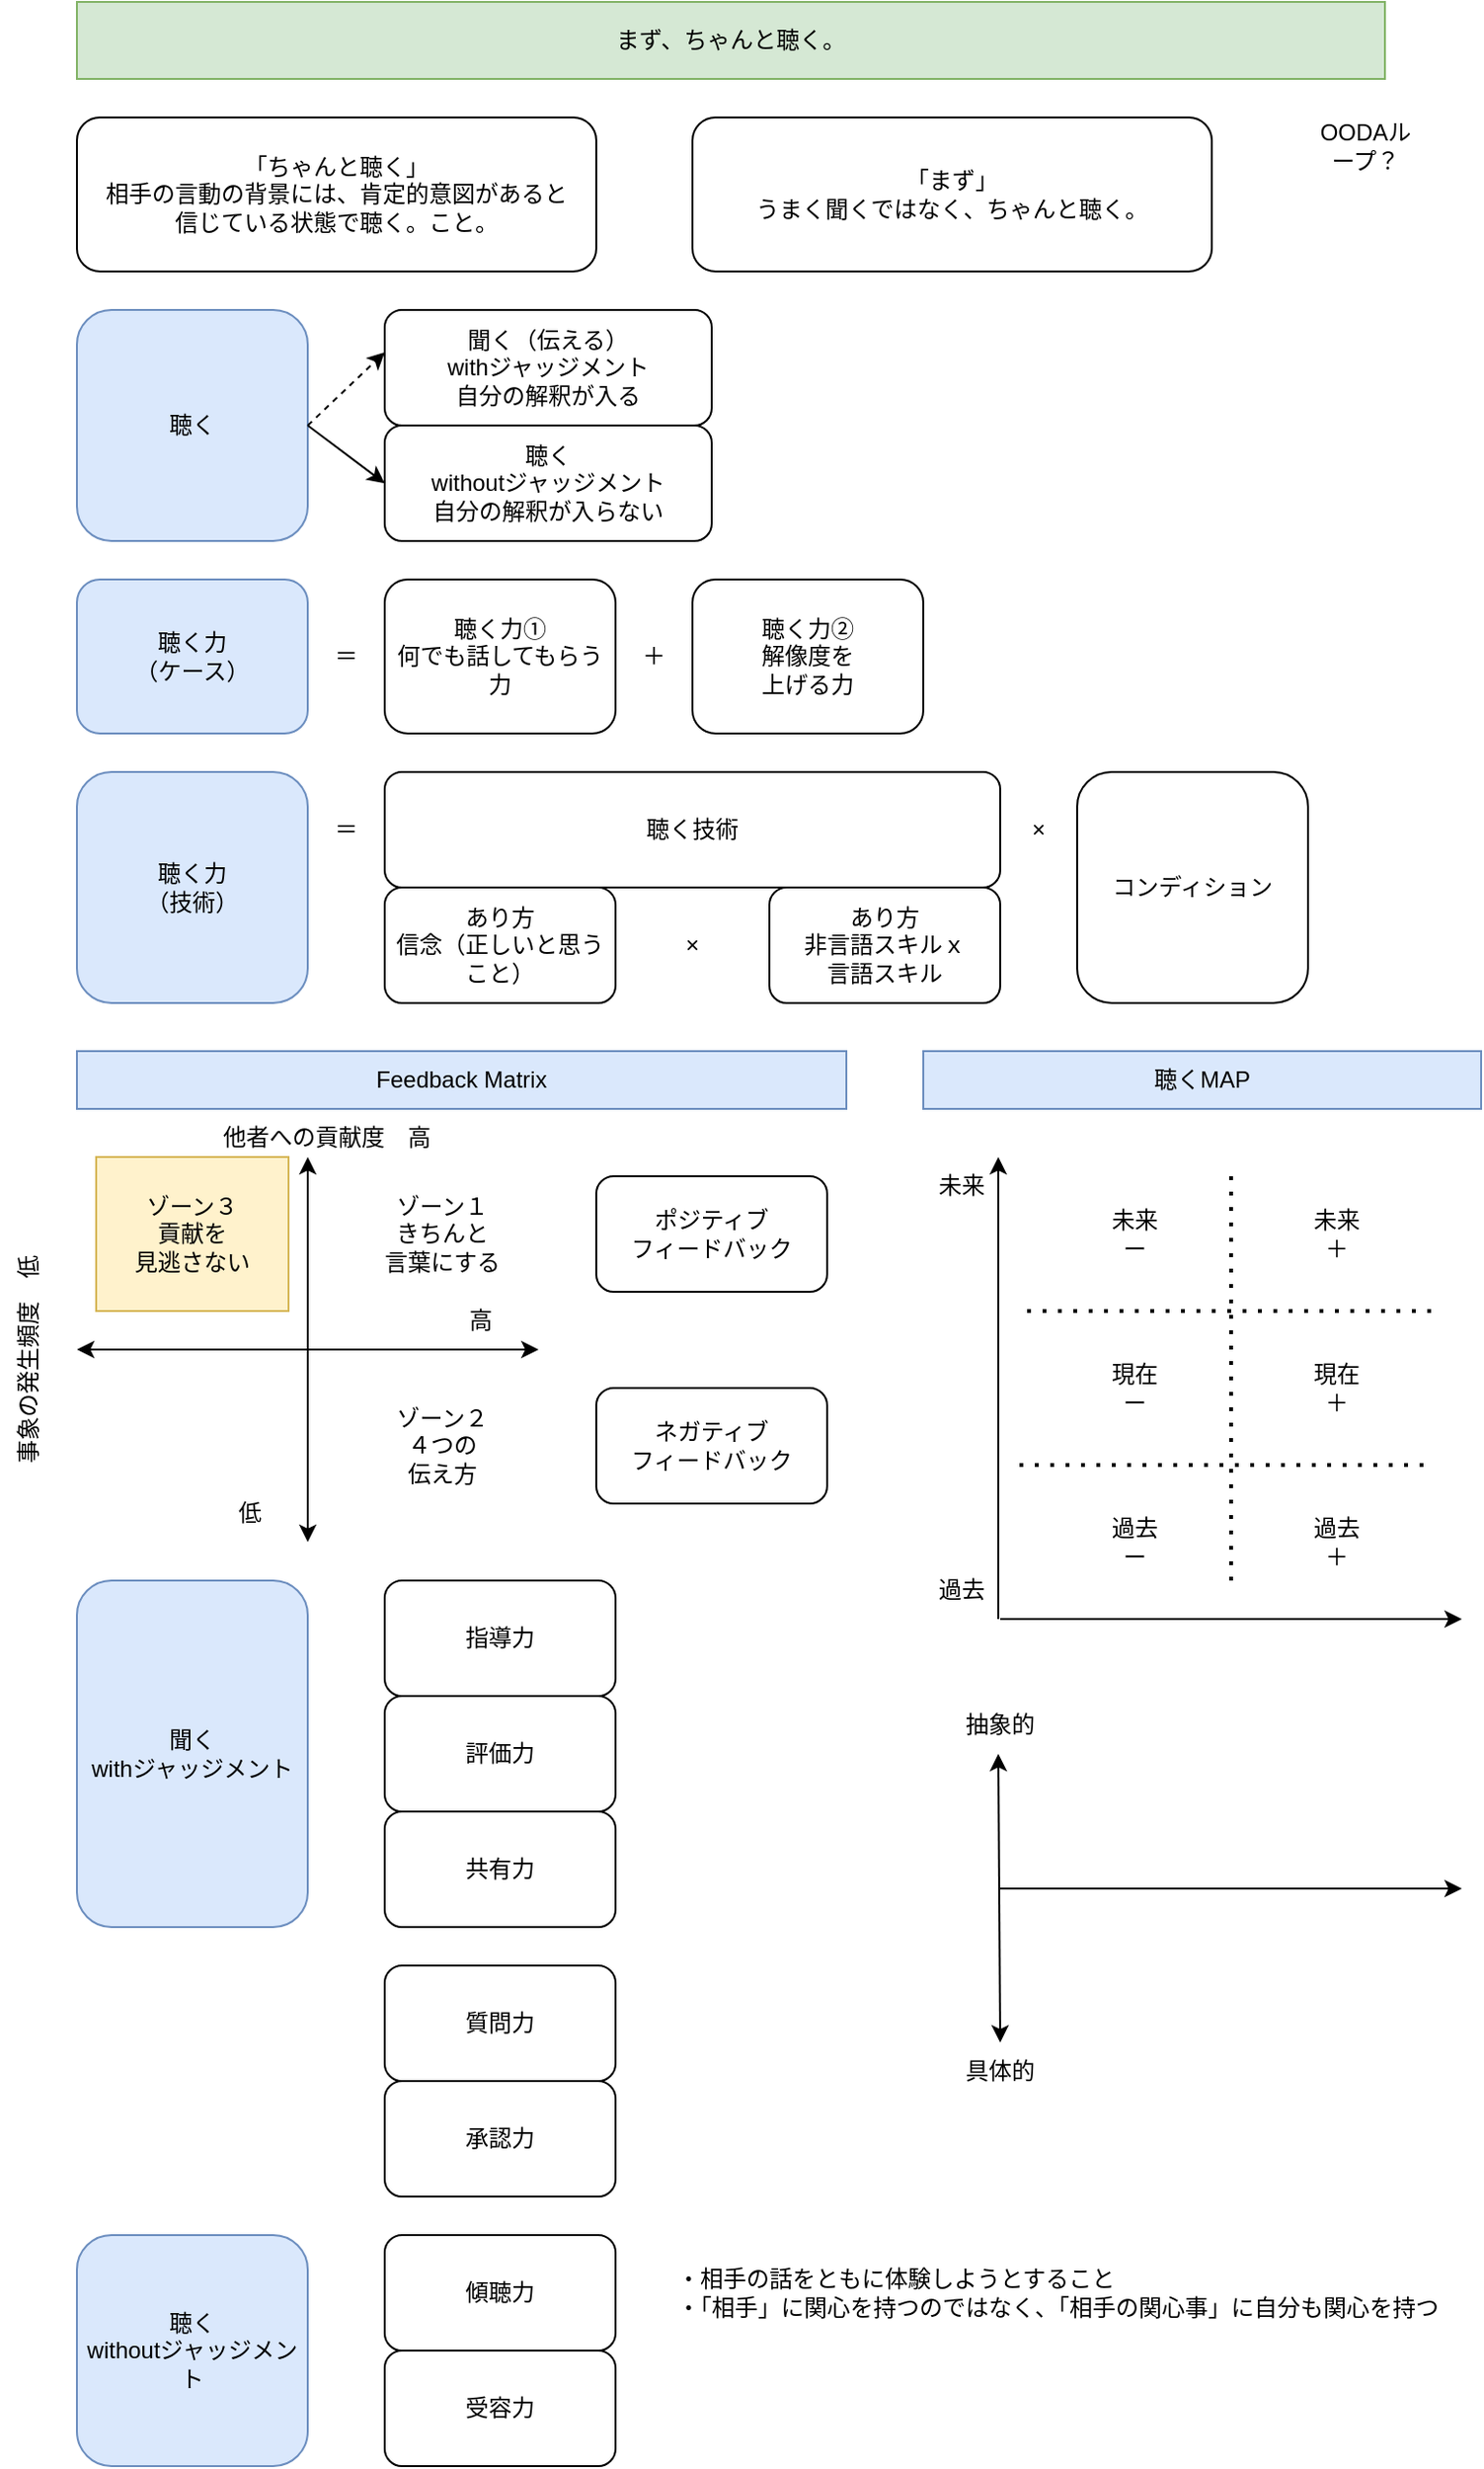 <mxfile version="26.0.8">
  <diagram name="ページ1" id="4HgTYoFACG-caNTI2MGD">
    <mxGraphModel dx="1143" dy="930" grid="1" gridSize="10" guides="1" tooltips="1" connect="1" arrows="1" fold="1" page="1" pageScale="1" pageWidth="827" pageHeight="1169" math="0" shadow="0">
      <root>
        <mxCell id="0" />
        <mxCell id="1" parent="0" />
        <mxCell id="07Ang8cjGGsQBQ0ae3U9-1" value="まず、ちゃんと聴く。" style="text;html=1;align=center;verticalAlign=middle;whiteSpace=wrap;rounded=0;fillColor=#d5e8d4;strokeColor=#82b366;" vertex="1" parent="1">
          <mxGeometry x="80" y="40" width="680" height="40" as="geometry" />
        </mxCell>
        <mxCell id="07Ang8cjGGsQBQ0ae3U9-2" value="「ちゃんと聴く」&lt;div&gt;相手の言動の背景には、&lt;span style=&quot;background-color: transparent; color: light-dark(rgb(0, 0, 0), rgb(255, 255, 255));&quot;&gt;肯定的意図があると&lt;/span&gt;&lt;/div&gt;&lt;div&gt;&lt;span style=&quot;background-color: transparent; color: light-dark(rgb(0, 0, 0), rgb(255, 255, 255));&quot;&gt;信じている状態で聴く。こと。&lt;/span&gt;&lt;/div&gt;" style="rounded=1;whiteSpace=wrap;html=1;" vertex="1" parent="1">
          <mxGeometry x="80" y="100" width="270" height="80" as="geometry" />
        </mxCell>
        <mxCell id="07Ang8cjGGsQBQ0ae3U9-4" value="聴く力&lt;div&gt;（ケース）&lt;/div&gt;" style="rounded=1;whiteSpace=wrap;html=1;fillColor=#dae8fc;strokeColor=#6c8ebf;" vertex="1" parent="1">
          <mxGeometry x="80" y="340" width="120" height="80" as="geometry" />
        </mxCell>
        <mxCell id="07Ang8cjGGsQBQ0ae3U9-5" value="聴く力①&lt;div&gt;何でも話してもらう力&lt;/div&gt;" style="rounded=1;whiteSpace=wrap;html=1;" vertex="1" parent="1">
          <mxGeometry x="240" y="340" width="120" height="80" as="geometry" />
        </mxCell>
        <mxCell id="07Ang8cjGGsQBQ0ae3U9-6" value="聴く力➁&lt;div&gt;解像度を&lt;/div&gt;&lt;div&gt;上げる力&lt;/div&gt;" style="rounded=1;whiteSpace=wrap;html=1;" vertex="1" parent="1">
          <mxGeometry x="400" y="340" width="120" height="80" as="geometry" />
        </mxCell>
        <mxCell id="07Ang8cjGGsQBQ0ae3U9-7" value="＝" style="text;html=1;align=center;verticalAlign=middle;whiteSpace=wrap;rounded=0;" vertex="1" parent="1">
          <mxGeometry x="200" y="360" width="40" height="40" as="geometry" />
        </mxCell>
        <mxCell id="07Ang8cjGGsQBQ0ae3U9-8" value="＋" style="text;html=1;align=center;verticalAlign=middle;whiteSpace=wrap;rounded=0;" vertex="1" parent="1">
          <mxGeometry x="360" y="360" width="40" height="40" as="geometry" />
        </mxCell>
        <mxCell id="07Ang8cjGGsQBQ0ae3U9-10" value="聴く" style="rounded=1;whiteSpace=wrap;html=1;fillColor=#dae8fc;strokeColor=#6c8ebf;" vertex="1" parent="1">
          <mxGeometry x="80" y="200" width="120" height="120" as="geometry" />
        </mxCell>
        <mxCell id="07Ang8cjGGsQBQ0ae3U9-11" value="聞く（伝える）&lt;div&gt;withジャッジメント&lt;/div&gt;&lt;div&gt;自分の解釈が入る&lt;/div&gt;" style="rounded=1;whiteSpace=wrap;html=1;" vertex="1" parent="1">
          <mxGeometry x="240" y="200" width="170" height="60" as="geometry" />
        </mxCell>
        <mxCell id="07Ang8cjGGsQBQ0ae3U9-12" value="聴く&lt;div&gt;withoutジャッジメント&lt;/div&gt;&lt;div&gt;自分の解釈が入らない&lt;/div&gt;" style="rounded=1;whiteSpace=wrap;html=1;" vertex="1" parent="1">
          <mxGeometry x="240" y="260" width="170" height="60" as="geometry" />
        </mxCell>
        <mxCell id="07Ang8cjGGsQBQ0ae3U9-13" value="" style="endArrow=classic;html=1;rounded=0;entryX=0;entryY=0.367;entryDx=0;entryDy=0;entryPerimeter=0;exitX=1;exitY=0.5;exitDx=0;exitDy=0;dashed=1;" edge="1" parent="1" source="07Ang8cjGGsQBQ0ae3U9-10" target="07Ang8cjGGsQBQ0ae3U9-11">
          <mxGeometry width="50" height="50" relative="1" as="geometry">
            <mxPoint x="200" y="240" as="sourcePoint" />
            <mxPoint x="250" y="190" as="targetPoint" />
          </mxGeometry>
        </mxCell>
        <mxCell id="07Ang8cjGGsQBQ0ae3U9-14" value="" style="endArrow=classic;html=1;rounded=0;exitX=1;exitY=0.5;exitDx=0;exitDy=0;entryX=0;entryY=0.5;entryDx=0;entryDy=0;" edge="1" parent="1" source="07Ang8cjGGsQBQ0ae3U9-10" target="07Ang8cjGGsQBQ0ae3U9-12">
          <mxGeometry width="50" height="50" relative="1" as="geometry">
            <mxPoint x="220" y="370" as="sourcePoint" />
            <mxPoint x="240" y="300" as="targetPoint" />
          </mxGeometry>
        </mxCell>
        <mxCell id="07Ang8cjGGsQBQ0ae3U9-15" value="聴く力&lt;div&gt;（技術）&lt;/div&gt;" style="rounded=1;whiteSpace=wrap;html=1;fillColor=#dae8fc;strokeColor=#6c8ebf;" vertex="1" parent="1">
          <mxGeometry x="80" y="440" width="120" height="120" as="geometry" />
        </mxCell>
        <mxCell id="07Ang8cjGGsQBQ0ae3U9-16" value="あり方&lt;div&gt;信念（正しいと思うこと）&lt;/div&gt;" style="rounded=1;whiteSpace=wrap;html=1;" vertex="1" parent="1">
          <mxGeometry x="240" y="500" width="120" height="60" as="geometry" />
        </mxCell>
        <mxCell id="07Ang8cjGGsQBQ0ae3U9-17" value="あり方&lt;div&gt;非言語スキルｘ&lt;/div&gt;&lt;div&gt;言語スキル&lt;/div&gt;" style="rounded=1;whiteSpace=wrap;html=1;" vertex="1" parent="1">
          <mxGeometry x="440" y="500" width="120" height="60" as="geometry" />
        </mxCell>
        <mxCell id="07Ang8cjGGsQBQ0ae3U9-18" value="コンディション" style="rounded=1;whiteSpace=wrap;html=1;" vertex="1" parent="1">
          <mxGeometry x="600" y="440" width="120" height="120" as="geometry" />
        </mxCell>
        <mxCell id="07Ang8cjGGsQBQ0ae3U9-19" value="聴く技術" style="rounded=1;whiteSpace=wrap;html=1;" vertex="1" parent="1">
          <mxGeometry x="240" y="440" width="320" height="60" as="geometry" />
        </mxCell>
        <mxCell id="07Ang8cjGGsQBQ0ae3U9-20" value="＝" style="text;html=1;align=center;verticalAlign=middle;whiteSpace=wrap;rounded=0;" vertex="1" parent="1">
          <mxGeometry x="200" y="450" width="40" height="40" as="geometry" />
        </mxCell>
        <mxCell id="07Ang8cjGGsQBQ0ae3U9-21" value="×" style="text;html=1;align=center;verticalAlign=middle;whiteSpace=wrap;rounded=0;" vertex="1" parent="1">
          <mxGeometry x="380" y="510" width="40" height="40" as="geometry" />
        </mxCell>
        <mxCell id="07Ang8cjGGsQBQ0ae3U9-22" value="×" style="text;html=1;align=center;verticalAlign=middle;whiteSpace=wrap;rounded=0;" vertex="1" parent="1">
          <mxGeometry x="560" y="450" width="40" height="40" as="geometry" />
        </mxCell>
        <mxCell id="07Ang8cjGGsQBQ0ae3U9-23" value="「まず」&lt;div&gt;うまく聞くではなく、ちゃんと聴く。&lt;/div&gt;" style="rounded=1;whiteSpace=wrap;html=1;" vertex="1" parent="1">
          <mxGeometry x="400" y="100" width="270" height="80" as="geometry" />
        </mxCell>
        <mxCell id="07Ang8cjGGsQBQ0ae3U9-25" value="Feedback Matrix" style="text;html=1;align=center;verticalAlign=middle;whiteSpace=wrap;rounded=0;fillColor=#dae8fc;strokeColor=#6c8ebf;" vertex="1" parent="1">
          <mxGeometry x="80" y="585" width="400" height="30" as="geometry" />
        </mxCell>
        <mxCell id="07Ang8cjGGsQBQ0ae3U9-26" value="" style="endArrow=classic;startArrow=classic;html=1;rounded=0;" edge="1" parent="1">
          <mxGeometry width="50" height="50" relative="1" as="geometry">
            <mxPoint x="200" y="840" as="sourcePoint" />
            <mxPoint x="200" y="640" as="targetPoint" />
          </mxGeometry>
        </mxCell>
        <mxCell id="07Ang8cjGGsQBQ0ae3U9-27" value="" style="endArrow=classic;startArrow=classic;html=1;rounded=0;" edge="1" parent="1">
          <mxGeometry width="50" height="50" relative="1" as="geometry">
            <mxPoint x="80" y="740" as="sourcePoint" />
            <mxPoint x="320" y="740" as="targetPoint" />
          </mxGeometry>
        </mxCell>
        <mxCell id="07Ang8cjGGsQBQ0ae3U9-28" value="ゾーン１&lt;div&gt;きちんと&lt;/div&gt;&lt;div&gt;言葉にする&lt;/div&gt;" style="text;html=1;align=center;verticalAlign=middle;whiteSpace=wrap;rounded=0;" vertex="1" parent="1">
          <mxGeometry x="220" y="640" width="100" height="80" as="geometry" />
        </mxCell>
        <mxCell id="07Ang8cjGGsQBQ0ae3U9-29" value="ゾーン３&lt;div&gt;貢献を&lt;/div&gt;&lt;div&gt;見逃さない&lt;/div&gt;" style="text;html=1;align=center;verticalAlign=middle;whiteSpace=wrap;rounded=0;fillColor=#fff2cc;strokeColor=#d6b656;" vertex="1" parent="1">
          <mxGeometry x="90" y="640" width="100" height="80" as="geometry" />
        </mxCell>
        <mxCell id="07Ang8cjGGsQBQ0ae3U9-30" value="ゾーン２&lt;div&gt;４つの&lt;/div&gt;&lt;div&gt;伝え方&lt;/div&gt;" style="text;html=1;align=center;verticalAlign=middle;whiteSpace=wrap;rounded=0;" vertex="1" parent="1">
          <mxGeometry x="220" y="750" width="100" height="80" as="geometry" />
        </mxCell>
        <mxCell id="07Ang8cjGGsQBQ0ae3U9-32" value="ポジティブ&lt;div&gt;フィードバック&lt;/div&gt;" style="rounded=1;whiteSpace=wrap;html=1;" vertex="1" parent="1">
          <mxGeometry x="350" y="650" width="120" height="60" as="geometry" />
        </mxCell>
        <mxCell id="07Ang8cjGGsQBQ0ae3U9-33" value="ネガティブ&lt;div&gt;フィードバック&lt;/div&gt;" style="rounded=1;whiteSpace=wrap;html=1;" vertex="1" parent="1">
          <mxGeometry x="350" y="760" width="120" height="60" as="geometry" />
        </mxCell>
        <mxCell id="07Ang8cjGGsQBQ0ae3U9-34" value="他者への貢献度　高" style="text;html=1;align=center;verticalAlign=middle;whiteSpace=wrap;rounded=0;" vertex="1" parent="1">
          <mxGeometry x="150" y="615" width="120" height="30" as="geometry" />
        </mxCell>
        <mxCell id="07Ang8cjGGsQBQ0ae3U9-35" value="事象の発生頻度　低" style="text;html=1;align=center;verticalAlign=middle;whiteSpace=wrap;rounded=0;horizontal=0;" vertex="1" parent="1">
          <mxGeometry x="40" y="660" width="30" height="170" as="geometry" />
        </mxCell>
        <mxCell id="07Ang8cjGGsQBQ0ae3U9-37" value="低" style="text;html=1;align=center;verticalAlign=middle;whiteSpace=wrap;rounded=0;" vertex="1" parent="1">
          <mxGeometry x="140" y="810" width="60" height="30" as="geometry" />
        </mxCell>
        <mxCell id="07Ang8cjGGsQBQ0ae3U9-38" value="高" style="text;html=1;align=center;verticalAlign=middle;whiteSpace=wrap;rounded=0;" vertex="1" parent="1">
          <mxGeometry x="260" y="710" width="60" height="30" as="geometry" />
        </mxCell>
        <mxCell id="07Ang8cjGGsQBQ0ae3U9-40" value="聞く&lt;div&gt;withジャッジメント&lt;/div&gt;" style="rounded=1;whiteSpace=wrap;html=1;fillColor=#dae8fc;strokeColor=#6c8ebf;" vertex="1" parent="1">
          <mxGeometry x="80" y="860" width="120" height="180" as="geometry" />
        </mxCell>
        <mxCell id="07Ang8cjGGsQBQ0ae3U9-41" value="指導力" style="rounded=1;whiteSpace=wrap;html=1;" vertex="1" parent="1">
          <mxGeometry x="240" y="860" width="120" height="60" as="geometry" />
        </mxCell>
        <mxCell id="07Ang8cjGGsQBQ0ae3U9-42" value="評価力" style="rounded=1;whiteSpace=wrap;html=1;" vertex="1" parent="1">
          <mxGeometry x="240" y="920" width="120" height="60" as="geometry" />
        </mxCell>
        <mxCell id="07Ang8cjGGsQBQ0ae3U9-43" value="共有力" style="rounded=1;whiteSpace=wrap;html=1;" vertex="1" parent="1">
          <mxGeometry x="240" y="980" width="120" height="60" as="geometry" />
        </mxCell>
        <mxCell id="07Ang8cjGGsQBQ0ae3U9-44" value="聴く&lt;div&gt;withoutジャッジメント&lt;/div&gt;" style="rounded=1;whiteSpace=wrap;html=1;fillColor=#dae8fc;strokeColor=#6c8ebf;" vertex="1" parent="1">
          <mxGeometry x="80" y="1200" width="120" height="120" as="geometry" />
        </mxCell>
        <mxCell id="07Ang8cjGGsQBQ0ae3U9-45" value="質問力" style="rounded=1;whiteSpace=wrap;html=1;" vertex="1" parent="1">
          <mxGeometry x="240" y="1060" width="120" height="60" as="geometry" />
        </mxCell>
        <mxCell id="07Ang8cjGGsQBQ0ae3U9-46" value="承認力" style="rounded=1;whiteSpace=wrap;html=1;" vertex="1" parent="1">
          <mxGeometry x="240" y="1120" width="120" height="60" as="geometry" />
        </mxCell>
        <mxCell id="07Ang8cjGGsQBQ0ae3U9-47" value="傾聴力" style="rounded=1;whiteSpace=wrap;html=1;" vertex="1" parent="1">
          <mxGeometry x="240" y="1200" width="120" height="60" as="geometry" />
        </mxCell>
        <mxCell id="07Ang8cjGGsQBQ0ae3U9-48" value="受容力" style="rounded=1;whiteSpace=wrap;html=1;" vertex="1" parent="1">
          <mxGeometry x="240" y="1260" width="120" height="60" as="geometry" />
        </mxCell>
        <mxCell id="07Ang8cjGGsQBQ0ae3U9-50" value="OODAループ？" style="text;html=1;align=center;verticalAlign=middle;whiteSpace=wrap;rounded=0;" vertex="1" parent="1">
          <mxGeometry x="720" y="100" width="60" height="30" as="geometry" />
        </mxCell>
        <mxCell id="07Ang8cjGGsQBQ0ae3U9-51" value="・相手の話をともに体験しようとすること&lt;div&gt;・「相手」に関心を持つのではなく、「相手の関心事」に自分も関心を持つ&lt;/div&gt;" style="text;html=1;align=left;verticalAlign=middle;whiteSpace=wrap;rounded=0;" vertex="1" parent="1">
          <mxGeometry x="390" y="1200" width="420" height="60" as="geometry" />
        </mxCell>
        <mxCell id="07Ang8cjGGsQBQ0ae3U9-52" value="聴くMAP" style="text;html=1;align=center;verticalAlign=middle;whiteSpace=wrap;rounded=0;fillColor=#dae8fc;strokeColor=#6c8ebf;" vertex="1" parent="1">
          <mxGeometry x="520" y="585" width="290" height="30" as="geometry" />
        </mxCell>
        <mxCell id="07Ang8cjGGsQBQ0ae3U9-53" value="" style="endArrow=classic;startArrow=none;html=1;rounded=0;startFill=0;" edge="1" parent="1">
          <mxGeometry width="50" height="50" relative="1" as="geometry">
            <mxPoint x="559" y="880" as="sourcePoint" />
            <mxPoint x="559" y="640" as="targetPoint" />
          </mxGeometry>
        </mxCell>
        <mxCell id="07Ang8cjGGsQBQ0ae3U9-54" value="未来&lt;div&gt;ー&lt;/div&gt;" style="text;html=1;align=center;verticalAlign=middle;whiteSpace=wrap;rounded=0;" vertex="1" parent="1">
          <mxGeometry x="590" y="640" width="80" height="80" as="geometry" />
        </mxCell>
        <mxCell id="07Ang8cjGGsQBQ0ae3U9-56" value="" style="endArrow=none;dashed=1;html=1;dashPattern=1 3;strokeWidth=2;rounded=0;" edge="1" parent="1">
          <mxGeometry width="50" height="50" relative="1" as="geometry">
            <mxPoint x="680" y="860" as="sourcePoint" />
            <mxPoint x="680" y="650" as="targetPoint" />
          </mxGeometry>
        </mxCell>
        <mxCell id="07Ang8cjGGsQBQ0ae3U9-57" value="未来&lt;div&gt;＋&lt;/div&gt;" style="text;html=1;align=center;verticalAlign=middle;whiteSpace=wrap;rounded=0;" vertex="1" parent="1">
          <mxGeometry x="700" y="640" width="70" height="80" as="geometry" />
        </mxCell>
        <mxCell id="07Ang8cjGGsQBQ0ae3U9-58" value="" style="endArrow=classic;startArrow=none;html=1;rounded=0;startFill=0;" edge="1" parent="1">
          <mxGeometry width="50" height="50" relative="1" as="geometry">
            <mxPoint x="560" y="880" as="sourcePoint" />
            <mxPoint x="800" y="880" as="targetPoint" />
          </mxGeometry>
        </mxCell>
        <mxCell id="07Ang8cjGGsQBQ0ae3U9-59" value="" style="endArrow=none;dashed=1;html=1;dashPattern=1 3;strokeWidth=2;rounded=0;" edge="1" parent="1">
          <mxGeometry width="50" height="50" relative="1" as="geometry">
            <mxPoint x="784" y="720" as="sourcePoint" />
            <mxPoint x="570" y="720" as="targetPoint" />
          </mxGeometry>
        </mxCell>
        <mxCell id="07Ang8cjGGsQBQ0ae3U9-60" value="" style="endArrow=none;dashed=1;html=1;dashPattern=1 3;strokeWidth=2;rounded=0;entryX=0;entryY=1;entryDx=0;entryDy=0;" edge="1" parent="1">
          <mxGeometry width="50" height="50" relative="1" as="geometry">
            <mxPoint x="780" y="800" as="sourcePoint" />
            <mxPoint x="570" y="800" as="targetPoint" />
          </mxGeometry>
        </mxCell>
        <mxCell id="07Ang8cjGGsQBQ0ae3U9-61" value="現在&lt;br&gt;&lt;div&gt;ー&lt;/div&gt;" style="text;html=1;align=center;verticalAlign=middle;whiteSpace=wrap;rounded=0;" vertex="1" parent="1">
          <mxGeometry x="590" y="720" width="80" height="80" as="geometry" />
        </mxCell>
        <mxCell id="07Ang8cjGGsQBQ0ae3U9-62" value="現在&lt;br&gt;&lt;div&gt;＋&lt;/div&gt;" style="text;html=1;align=center;verticalAlign=middle;whiteSpace=wrap;rounded=0;" vertex="1" parent="1">
          <mxGeometry x="700" y="720" width="70" height="80" as="geometry" />
        </mxCell>
        <mxCell id="07Ang8cjGGsQBQ0ae3U9-63" value="未来" style="text;html=1;align=center;verticalAlign=middle;whiteSpace=wrap;rounded=0;" vertex="1" parent="1">
          <mxGeometry x="510" y="640" width="60" height="30" as="geometry" />
        </mxCell>
        <mxCell id="07Ang8cjGGsQBQ0ae3U9-64" value="過去" style="text;html=1;align=center;verticalAlign=middle;whiteSpace=wrap;rounded=0;" vertex="1" parent="1">
          <mxGeometry x="510" y="850" width="60" height="30" as="geometry" />
        </mxCell>
        <mxCell id="07Ang8cjGGsQBQ0ae3U9-65" value="過去&lt;br&gt;&lt;div&gt;ー&lt;/div&gt;" style="text;html=1;align=center;verticalAlign=middle;whiteSpace=wrap;rounded=0;" vertex="1" parent="1">
          <mxGeometry x="590" y="800" width="80" height="80" as="geometry" />
        </mxCell>
        <mxCell id="07Ang8cjGGsQBQ0ae3U9-66" value="&lt;div&gt;過去&lt;/div&gt;&lt;div&gt;＋&lt;/div&gt;" style="text;html=1;align=center;verticalAlign=middle;whiteSpace=wrap;rounded=0;" vertex="1" parent="1">
          <mxGeometry x="700" y="800" width="70" height="80" as="geometry" />
        </mxCell>
        <mxCell id="07Ang8cjGGsQBQ0ae3U9-67" value="" style="endArrow=classic;startArrow=none;html=1;rounded=0;startFill=0;" edge="1" parent="1">
          <mxGeometry width="50" height="50" relative="1" as="geometry">
            <mxPoint x="560" y="1020" as="sourcePoint" />
            <mxPoint x="800" y="1020" as="targetPoint" />
          </mxGeometry>
        </mxCell>
        <mxCell id="07Ang8cjGGsQBQ0ae3U9-68" value="" style="endArrow=classic;startArrow=classic;html=1;rounded=0;" edge="1" parent="1">
          <mxGeometry width="50" height="50" relative="1" as="geometry">
            <mxPoint x="560" y="1100" as="sourcePoint" />
            <mxPoint x="559" y="950" as="targetPoint" />
          </mxGeometry>
        </mxCell>
        <mxCell id="07Ang8cjGGsQBQ0ae3U9-69" value="抽象的" style="text;html=1;align=center;verticalAlign=middle;whiteSpace=wrap;rounded=0;" vertex="1" parent="1">
          <mxGeometry x="530" y="920" width="60" height="30" as="geometry" />
        </mxCell>
        <mxCell id="07Ang8cjGGsQBQ0ae3U9-70" value="具体的" style="text;html=1;align=center;verticalAlign=middle;whiteSpace=wrap;rounded=0;" vertex="1" parent="1">
          <mxGeometry x="530" y="1100" width="60" height="30" as="geometry" />
        </mxCell>
      </root>
    </mxGraphModel>
  </diagram>
</mxfile>
